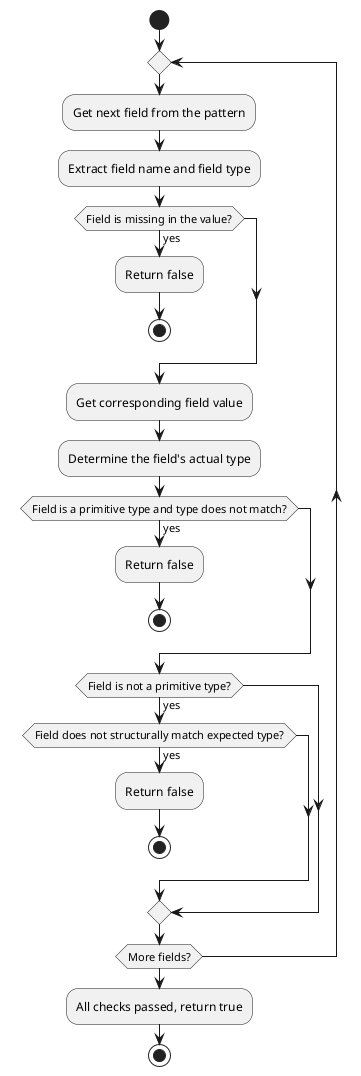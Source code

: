 @startuml
start

repeat
    :Get next field from the pattern;
    :Extract field name and field type;

    if (Field is missing in the value?) then (yes)
        :Return false;
        stop
    endif

    :Get corresponding field value;
    :Determine the field's actual type;

    if (Field is a primitive type and type does not match?) then (yes)
        :Return false;
        stop
    endif

    if (Field is not a primitive type?) then (yes)
        if (Field does not structurally match expected type?) then (yes)
            :Return false;
            stop
        endif
    endif

repeat while (More fields?)

:All checks passed, return true;
stop
@enduml
